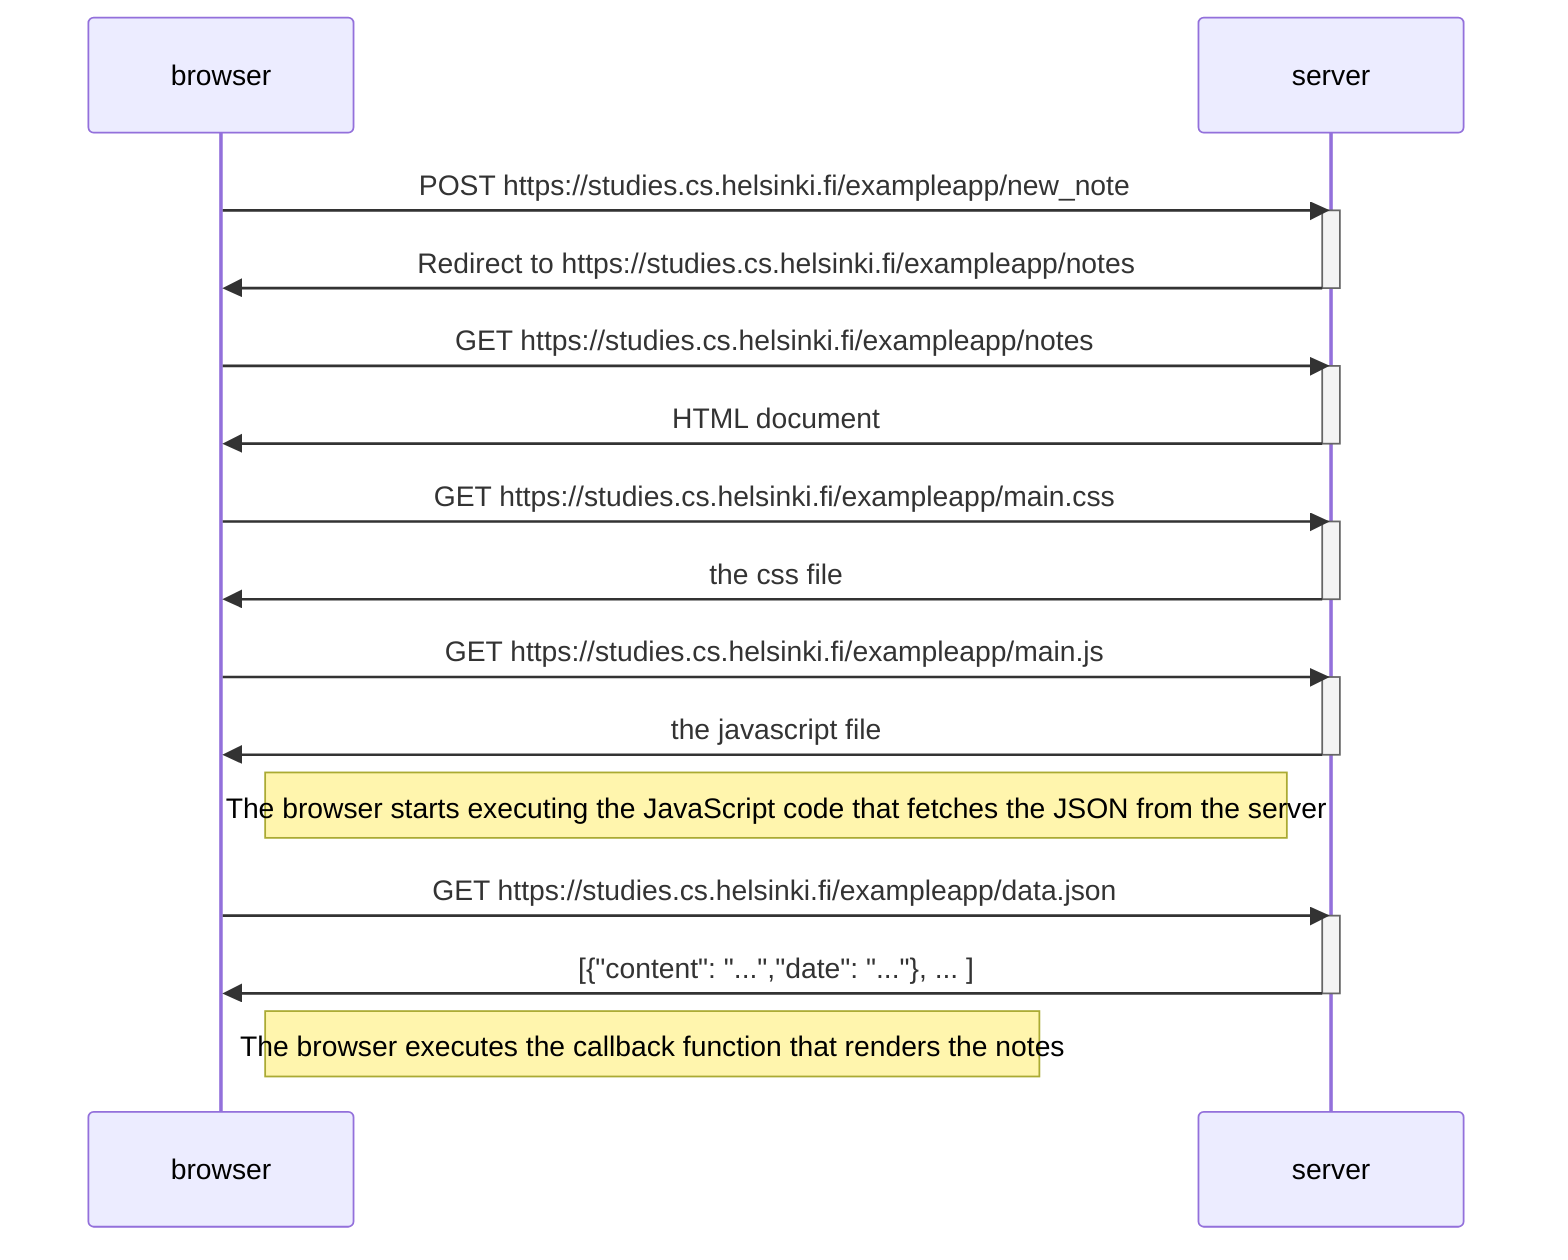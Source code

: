 sequenceDiagram
    participant browser
    participant server

    browser->>server: POST https://studies.cs.helsinki.fi/exampleapp/new_note
    activate server 
    server->>browser: Redirect to https://studies.cs.helsinki.fi/exampleapp/notes
    deactivate server 

    browser->>server: GET https://studies.cs.helsinki.fi/exampleapp/notes
    activate server 
    server->>browser: HTML document
    deactivate server 

    browser->>server: GET https://studies.cs.helsinki.fi/exampleapp/main.css
    activate server 
    server->>browser: the css file
    deactivate server 

    browser->>server: GET https://studies.cs.helsinki.fi/exampleapp/main.js
    activate server 
    server->>browser: the javascript file
    deactivate server 

    Note right of browser: The browser starts executing the JavaScript code that fetches the JSON from the server

    browser->>server: GET https://studies.cs.helsinki.fi/exampleapp/data.json
    activate server 
    server->>browser: [{"content": "...","date": "..."}, ... ]
    deactivate server 

    Note right of browser: The browser executes the callback function that renders the notes